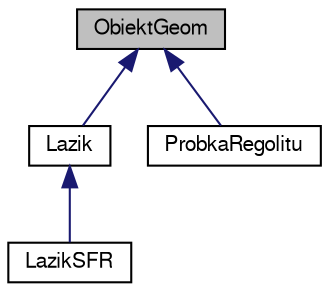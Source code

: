 digraph "ObiektGeom"
{
 // LATEX_PDF_SIZE
  edge [fontname="FreeSans",fontsize="10",labelfontname="FreeSans",labelfontsize="10"];
  node [fontname="FreeSans",fontsize="10",shape=record];
  Node1 [label="ObiektGeom",height=0.2,width=0.4,color="black", fillcolor="grey75", style="filled", fontcolor="black",tooltip="Klasa modeluje obiekt geometryczny"];
  Node1 -> Node2 [dir="back",color="midnightblue",fontsize="10",style="solid",fontname="FreeSans"];
  Node2 [label="Lazik",height=0.2,width=0.4,color="black", fillcolor="white", style="filled",URL="$a00097.html",tooltip="Klasa modeluje Lazik. Dziedziczy on z klasy ObiektGeom   Klasa posiada funkcjonalnosc sprawdzania kol..."];
  Node2 -> Node3 [dir="back",color="midnightblue",fontsize="10",style="solid",fontname="FreeSans"];
  Node3 [label="LazikSFR",height=0.2,width=0.4,color="black", fillcolor="white", style="filled",URL="$a00101.html",tooltip="Klasa LazikSFR dziedziczy klasy Lazik. Pozwala ona na dodoatkowe funkcjonalnosci takie jak dodawanie ..."];
  Node1 -> Node4 [dir="back",color="midnightblue",fontsize="10",style="solid",fontname="FreeSans"];
  Node4 [label="ProbkaRegolitu",height=0.2,width=0.4,color="black", fillcolor="white", style="filled",URL="$a00117.html",tooltip="Klasa dziedziczy z ObiekGeom i ma opcjonalnosc sprawdzania, czy aktywnylazik nie koliduje z jej obiek..."];
}

